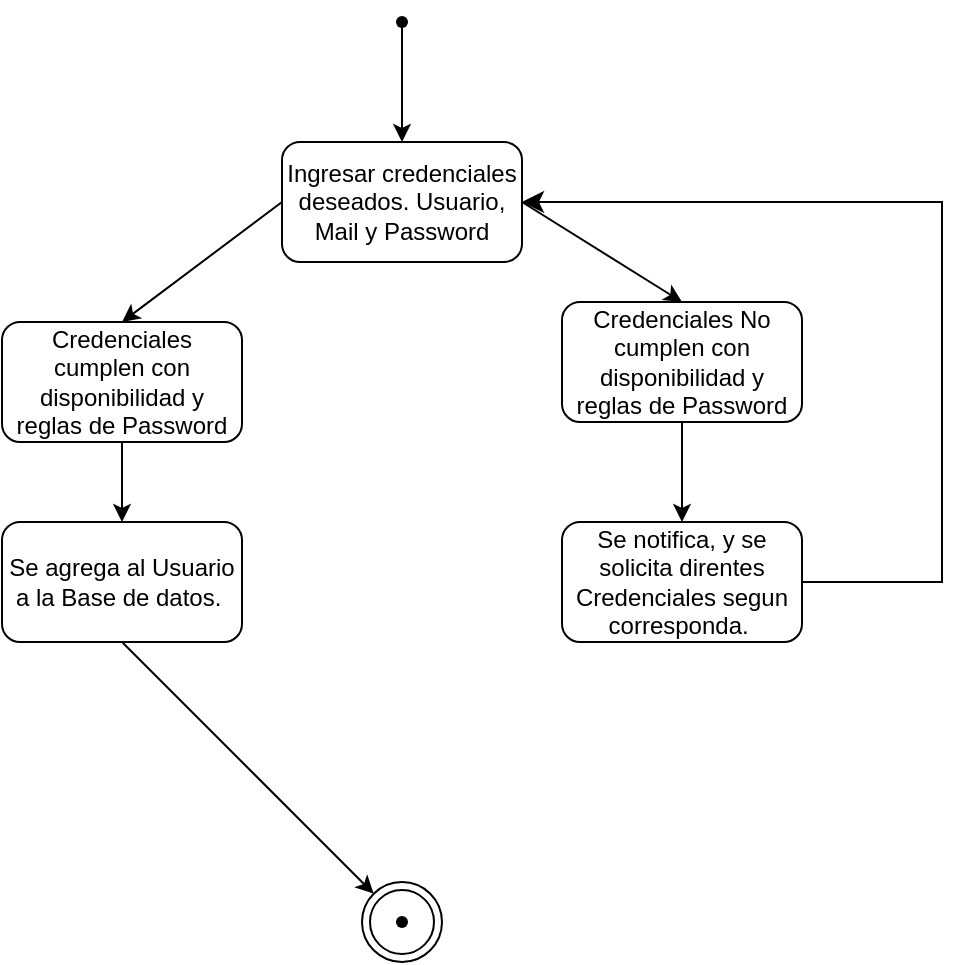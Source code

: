 <mxfile version="20.8.13" type="github">
  <diagram name="Page-1" id="BSC92UHtRIe24jjAi9p8">
    <mxGraphModel dx="792" dy="1057" grid="1" gridSize="10" guides="1" tooltips="1" connect="1" arrows="1" fold="1" page="1" pageScale="1" pageWidth="850" pageHeight="1100" math="0" shadow="0">
      <root>
        <mxCell id="0" />
        <mxCell id="1" parent="0" />
        <mxCell id="-D7BelvOKkm663ltMzwJ-1" value="Ingresar credenciales deseados. Usuario, Mail y Password" style="rounded=1;whiteSpace=wrap;html=1;" vertex="1" parent="1">
          <mxGeometry x="260" y="170" width="120" height="60" as="geometry" />
        </mxCell>
        <mxCell id="-D7BelvOKkm663ltMzwJ-2" value="Credenciales cumplen con disponibilidad y reglas de Password" style="rounded=1;whiteSpace=wrap;html=1;" vertex="1" parent="1">
          <mxGeometry x="120" y="260" width="120" height="60" as="geometry" />
        </mxCell>
        <mxCell id="-D7BelvOKkm663ltMzwJ-3" value="Se agrega al Usuario a la Base de datos.&amp;nbsp;" style="rounded=1;whiteSpace=wrap;html=1;" vertex="1" parent="1">
          <mxGeometry x="120" y="360" width="120" height="60" as="geometry" />
        </mxCell>
        <mxCell id="-D7BelvOKkm663ltMzwJ-4" value="Credenciales No cumplen con disponibilidad y reglas de Password" style="rounded=1;whiteSpace=wrap;html=1;" vertex="1" parent="1">
          <mxGeometry x="400" y="250" width="120" height="60" as="geometry" />
        </mxCell>
        <mxCell id="-D7BelvOKkm663ltMzwJ-5" value="Se notifica, y se solicita direntes Credenciales segun corresponda.&amp;nbsp;" style="rounded=1;whiteSpace=wrap;html=1;" vertex="1" parent="1">
          <mxGeometry x="400" y="360" width="120" height="60" as="geometry" />
        </mxCell>
        <mxCell id="-D7BelvOKkm663ltMzwJ-6" value="" style="shape=waypoint;sketch=0;fillStyle=solid;size=6;pointerEvents=1;points=[];fillColor=none;resizable=0;rotatable=0;perimeter=centerPerimeter;snapToPoint=1;" vertex="1" parent="1">
          <mxGeometry x="310" y="100" width="20" height="20" as="geometry" />
        </mxCell>
        <mxCell id="-D7BelvOKkm663ltMzwJ-7" value="" style="shape=waypoint;sketch=0;fillStyle=solid;size=6;pointerEvents=1;points=[];fillColor=none;resizable=0;rotatable=0;perimeter=centerPerimeter;snapToPoint=1;" vertex="1" parent="1">
          <mxGeometry x="310" y="550" width="20" height="20" as="geometry" />
        </mxCell>
        <mxCell id="-D7BelvOKkm663ltMzwJ-8" value="" style="ellipse;shape=doubleEllipse;whiteSpace=wrap;html=1;aspect=fixed;fillColor=none;" vertex="1" parent="1">
          <mxGeometry x="300" y="540" width="40" height="40" as="geometry" />
        </mxCell>
        <mxCell id="-D7BelvOKkm663ltMzwJ-9" value="" style="endArrow=classic;html=1;rounded=0;exitX=0.5;exitY=1;exitDx=0;exitDy=0;" edge="1" parent="1" source="-D7BelvOKkm663ltMzwJ-2" target="-D7BelvOKkm663ltMzwJ-3">
          <mxGeometry width="50" height="50" relative="1" as="geometry">
            <mxPoint x="380" y="500" as="sourcePoint" />
            <mxPoint x="430" y="450" as="targetPoint" />
          </mxGeometry>
        </mxCell>
        <mxCell id="-D7BelvOKkm663ltMzwJ-10" value="" style="endArrow=classic;html=1;rounded=0;exitX=0.5;exitY=1;exitDx=0;exitDy=0;entryX=0.5;entryY=0;entryDx=0;entryDy=0;" edge="1" parent="1" source="-D7BelvOKkm663ltMzwJ-4" target="-D7BelvOKkm663ltMzwJ-5">
          <mxGeometry width="50" height="50" relative="1" as="geometry">
            <mxPoint x="190" y="330" as="sourcePoint" />
            <mxPoint x="190" y="370" as="targetPoint" />
          </mxGeometry>
        </mxCell>
        <mxCell id="-D7BelvOKkm663ltMzwJ-11" value="" style="endArrow=classic;html=1;rounded=0;exitX=0;exitY=0.5;exitDx=0;exitDy=0;entryX=0.5;entryY=0;entryDx=0;entryDy=0;" edge="1" parent="1" source="-D7BelvOKkm663ltMzwJ-1" target="-D7BelvOKkm663ltMzwJ-2">
          <mxGeometry width="50" height="50" relative="1" as="geometry">
            <mxPoint x="200" y="340" as="sourcePoint" />
            <mxPoint x="200" y="380" as="targetPoint" />
          </mxGeometry>
        </mxCell>
        <mxCell id="-D7BelvOKkm663ltMzwJ-12" value="" style="endArrow=classic;html=1;rounded=0;exitX=1;exitY=0.5;exitDx=0;exitDy=0;entryX=0.5;entryY=0;entryDx=0;entryDy=0;" edge="1" parent="1" source="-D7BelvOKkm663ltMzwJ-1" target="-D7BelvOKkm663ltMzwJ-4">
          <mxGeometry width="50" height="50" relative="1" as="geometry">
            <mxPoint x="210" y="350" as="sourcePoint" />
            <mxPoint x="210" y="390" as="targetPoint" />
          </mxGeometry>
        </mxCell>
        <mxCell id="-D7BelvOKkm663ltMzwJ-13" value="" style="edgeStyle=elbowEdgeStyle;elbow=vertical;endArrow=classic;html=1;curved=0;rounded=0;endSize=8;startSize=8;exitX=1;exitY=0.5;exitDx=0;exitDy=0;entryX=1;entryY=0.5;entryDx=0;entryDy=0;" edge="1" parent="1" source="-D7BelvOKkm663ltMzwJ-5" target="-D7BelvOKkm663ltMzwJ-1">
          <mxGeometry width="50" height="50" relative="1" as="geometry">
            <mxPoint x="380" y="500" as="sourcePoint" />
            <mxPoint x="430" y="450" as="targetPoint" />
            <Array as="points">
              <mxPoint x="590" y="240" />
            </Array>
          </mxGeometry>
        </mxCell>
        <mxCell id="-D7BelvOKkm663ltMzwJ-14" value="" style="endArrow=classic;html=1;rounded=0;exitX=0.4;exitY=0.75;exitDx=0;exitDy=0;exitPerimeter=0;entryX=0.5;entryY=0;entryDx=0;entryDy=0;" edge="1" parent="1" source="-D7BelvOKkm663ltMzwJ-6" target="-D7BelvOKkm663ltMzwJ-1">
          <mxGeometry width="50" height="50" relative="1" as="geometry">
            <mxPoint x="380" y="500" as="sourcePoint" />
            <mxPoint x="430" y="450" as="targetPoint" />
          </mxGeometry>
        </mxCell>
        <mxCell id="-D7BelvOKkm663ltMzwJ-15" value="" style="endArrow=classic;html=1;rounded=0;exitX=0.5;exitY=1;exitDx=0;exitDy=0;" edge="1" parent="1" source="-D7BelvOKkm663ltMzwJ-3" target="-D7BelvOKkm663ltMzwJ-8">
          <mxGeometry width="50" height="50" relative="1" as="geometry">
            <mxPoint x="220" y="360" as="sourcePoint" />
            <mxPoint x="220" y="400" as="targetPoint" />
          </mxGeometry>
        </mxCell>
      </root>
    </mxGraphModel>
  </diagram>
</mxfile>
